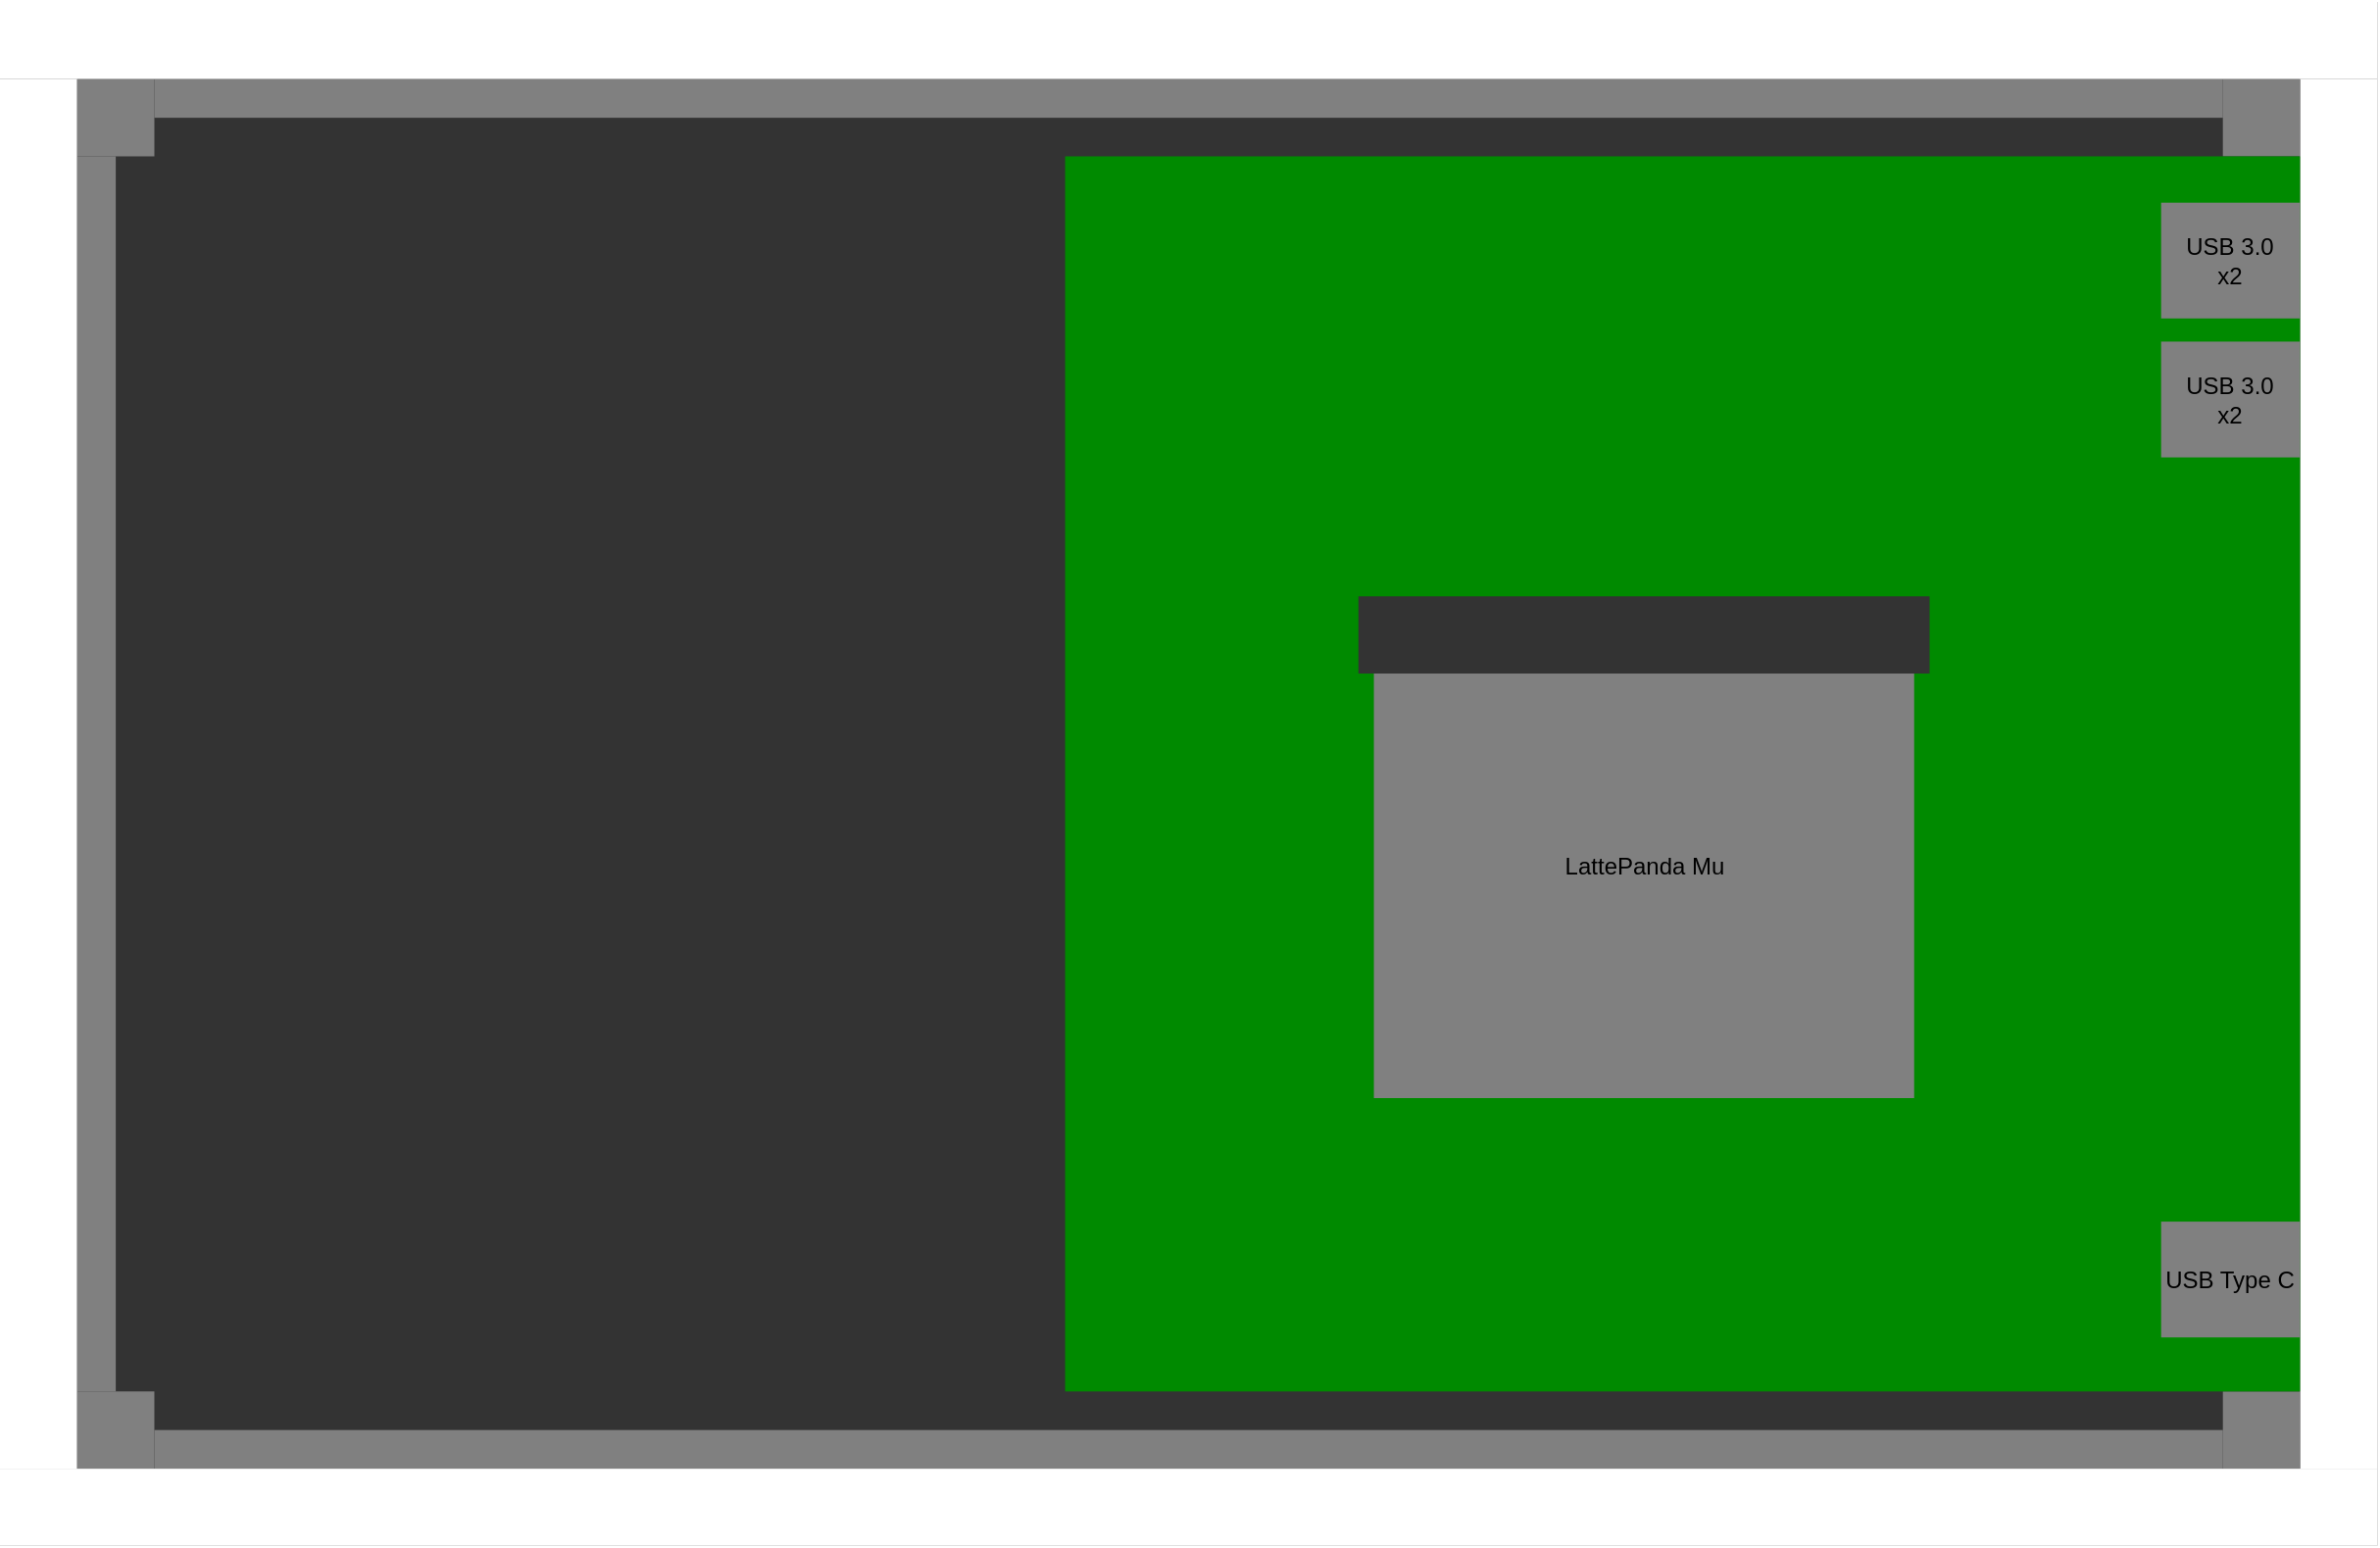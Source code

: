 <mxfile version="24.6.4" type="device">
  <diagram name="Page-1" id="_52FcOgEGnPiSp6zgUy1">
    <mxGraphModel dx="1793" dy="1053" grid="1" gridSize="3.937" guides="1" tooltips="1" connect="1" arrows="1" fold="1" page="1" pageScale="1" pageWidth="1654" pageHeight="1169" math="0" shadow="0">
      <root>
        <mxCell id="0" />
        <mxCell id="1" parent="0" />
        <mxCell id="rwfblAppZz15rpqqRNAp-1" value="" style="rounded=0;whiteSpace=wrap;html=1;strokeColor=none;fillColor=#333333;movable=0;resizable=0;rotatable=0;deletable=0;editable=0;locked=1;connectable=0;" vertex="1" parent="1">
          <mxGeometry x="5.684e-14" y="-2.398e-14" width="1212.596" height="787.4" as="geometry" />
        </mxCell>
        <mxCell id="rwfblAppZz15rpqqRNAp-3" value="" style="rounded=0;whiteSpace=wrap;html=1;strokeColor=none;fillColor=#ffffff;movable=0;resizable=0;rotatable=0;deletable=0;editable=0;locked=1;connectable=0;" vertex="1" parent="1">
          <mxGeometry y="3.286e-14" width="1212.596" height="39.37" as="geometry" />
        </mxCell>
        <mxCell id="rwfblAppZz15rpqqRNAp-4" value="" style="rounded=0;whiteSpace=wrap;html=1;strokeColor=none;fillColor=#ffffff;movable=0;resizable=0;rotatable=0;deletable=0;editable=0;locked=1;connectable=0;" vertex="1" parent="1">
          <mxGeometry x="0.002" y="748.033" width="1212.596" height="39.37" as="geometry" />
        </mxCell>
        <mxCell id="rwfblAppZz15rpqqRNAp-5" value="" style="rounded=0;whiteSpace=wrap;html=1;strokeColor=none;fillColor=#ffffff;movable=0;resizable=0;rotatable=0;deletable=0;editable=0;locked=1;connectable=0;" vertex="1" parent="1">
          <mxGeometry y="39.37" width="39.37" height="708.66" as="geometry" />
        </mxCell>
        <mxCell id="rwfblAppZz15rpqqRNAp-6" value="" style="rounded=0;whiteSpace=wrap;html=1;strokeColor=none;fillColor=#ffffff;" vertex="1" parent="1">
          <mxGeometry x="1173.223" y="39.372" width="39.37" height="708.66" as="geometry" />
        </mxCell>
        <mxCell id="rwfblAppZz15rpqqRNAp-12" value="" style="rounded=0;whiteSpace=wrap;html=1;strokeColor=none;fillColor=#808080;movable=0;resizable=0;rotatable=0;deletable=0;editable=0;locked=1;connectable=0;" vertex="1" parent="1">
          <mxGeometry x="39.37" y="39.37" width="39.37" height="39.37" as="geometry" />
        </mxCell>
        <mxCell id="rwfblAppZz15rpqqRNAp-13" value="" style="rounded=0;whiteSpace=wrap;html=1;strokeColor=none;fillColor=#808080;movable=0;resizable=0;rotatable=0;deletable=0;editable=0;locked=1;connectable=0;" vertex="1" parent="1">
          <mxGeometry x="39.367" y="708.657" width="39.37" height="39.37" as="geometry" />
        </mxCell>
        <mxCell id="rwfblAppZz15rpqqRNAp-14" value="" style="rounded=0;whiteSpace=wrap;html=1;strokeColor=none;fillColor=#808080;movable=0;resizable=0;rotatable=0;deletable=0;editable=0;locked=1;connectable=0;" vertex="1" parent="1">
          <mxGeometry x="1133.854" y="708.654" width="39.37" height="39.37" as="geometry" />
        </mxCell>
        <mxCell id="rwfblAppZz15rpqqRNAp-15" value="" style="rounded=0;whiteSpace=wrap;html=1;strokeColor=none;fillColor=#808080;movable=0;resizable=0;rotatable=0;deletable=0;editable=0;locked=1;connectable=0;" vertex="1" parent="1">
          <mxGeometry x="1133.851" y="39.371" width="39.37" height="39.37" as="geometry" />
        </mxCell>
        <mxCell id="rwfblAppZz15rpqqRNAp-16" value="" style="rounded=0;whiteSpace=wrap;html=1;strokeColor=none;fillColor=#808080;movable=0;resizable=0;rotatable=0;deletable=0;editable=0;locked=1;connectable=0;" vertex="1" parent="1">
          <mxGeometry x="78.74" y="39.37" width="1055.12" height="19.69" as="geometry" />
        </mxCell>
        <mxCell id="rwfblAppZz15rpqqRNAp-17" value="" style="rounded=0;whiteSpace=wrap;html=1;strokeColor=none;fillColor=#808080;movable=1;resizable=1;rotatable=1;deletable=1;editable=1;locked=0;connectable=1;" vertex="1" parent="1">
          <mxGeometry x="78.74" y="728.34" width="1055.116" height="19.69" as="geometry" />
        </mxCell>
        <mxCell id="rwfblAppZz15rpqqRNAp-19" value="" style="rounded=0;whiteSpace=wrap;html=1;strokeColor=none;fillColor=#808080;movable=0;resizable=0;rotatable=0;deletable=0;editable=0;locked=1;connectable=0;" vertex="1" parent="1">
          <mxGeometry x="39.367" y="78.737" width="19.68" height="629.92" as="geometry" />
        </mxCell>
        <mxCell id="rwfblAppZz15rpqqRNAp-20" value="" style="rounded=0;whiteSpace=wrap;html=1;fillColor=#008a00;fontColor=#ffffff;strokeColor=none;movable=0;resizable=0;rotatable=0;deletable=0;editable=0;locked=1;connectable=0;" vertex="1" parent="1">
          <mxGeometry x="543.3" y="78.74" width="629.92" height="629.92" as="geometry" />
        </mxCell>
        <mxCell id="rwfblAppZz15rpqqRNAp-23" value="USB 3.0&lt;div&gt;x2&lt;/div&gt;" style="rounded=0;whiteSpace=wrap;html=1;strokeColor=none;fillColor=#808080;" vertex="1" parent="1">
          <mxGeometry x="1102.36" y="102.36" width="70.866" height="59.055" as="geometry" />
        </mxCell>
        <mxCell id="rwfblAppZz15rpqqRNAp-24" value="USB 3.0&lt;div&gt;x2&lt;/div&gt;" style="rounded=0;whiteSpace=wrap;html=1;strokeColor=none;fillColor=#808080;" vertex="1" parent="1">
          <mxGeometry x="1102.357" y="173.227" width="70.866" height="59.055" as="geometry" />
        </mxCell>
        <mxCell id="rwfblAppZz15rpqqRNAp-26" value="" style="group" vertex="1" connectable="0" parent="1">
          <mxGeometry x="692.92" y="303.149" width="291.338" height="255.901" as="geometry" />
        </mxCell>
        <mxCell id="rwfblAppZz15rpqqRNAp-21" value="LattePanda Mu" style="rounded=0;whiteSpace=wrap;html=1;strokeColor=none;fillColor=#808080;" vertex="1" parent="rwfblAppZz15rpqqRNAp-26">
          <mxGeometry x="7.87" y="19.681" width="275.59" height="236.22" as="geometry" />
        </mxCell>
        <mxCell id="rwfblAppZz15rpqqRNAp-25" value="" style="rounded=0;whiteSpace=wrap;html=1;align=center;verticalAlign=middle;fontFamily=Helvetica;fontSize=12;fontColor=default;fillColor=#333333;strokeColor=none;" vertex="1" parent="rwfblAppZz15rpqqRNAp-26">
          <mxGeometry width="291.338" height="39.37" as="geometry" />
        </mxCell>
        <mxCell id="rwfblAppZz15rpqqRNAp-30" value="USB Type C" style="rounded=0;whiteSpace=wrap;html=1;strokeColor=none;fillColor=#808080;" vertex="1" parent="1">
          <mxGeometry x="1102.354" y="622.044" width="70.866" height="59.055" as="geometry" />
        </mxCell>
      </root>
    </mxGraphModel>
  </diagram>
</mxfile>

